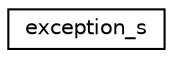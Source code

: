 digraph "Graphical Class Hierarchy"
{
 // LATEX_PDF_SIZE
  edge [fontname="Helvetica",fontsize="10",labelfontname="Helvetica",labelfontsize="10"];
  node [fontname="Helvetica",fontsize="10",shape=record];
  rankdir="LR";
  Node0 [label="exception_s",height=0.2,width=0.4,color="black", fillcolor="white", style="filled",URL="$structexception__s.html",tooltip=" "];
}
